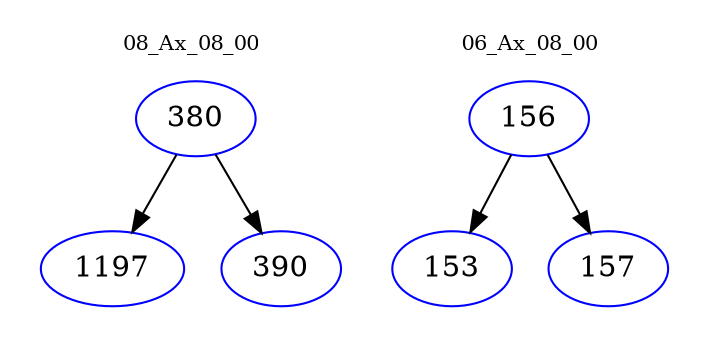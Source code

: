 digraph{
subgraph cluster_0 {
color = white
label = "08_Ax_08_00";
fontsize=10;
T0_380 [label="380", color="blue"]
T0_380 -> T0_1197 [color="black"]
T0_1197 [label="1197", color="blue"]
T0_380 -> T0_390 [color="black"]
T0_390 [label="390", color="blue"]
}
subgraph cluster_1 {
color = white
label = "06_Ax_08_00";
fontsize=10;
T1_156 [label="156", color="blue"]
T1_156 -> T1_153 [color="black"]
T1_153 [label="153", color="blue"]
T1_156 -> T1_157 [color="black"]
T1_157 [label="157", color="blue"]
}
}
